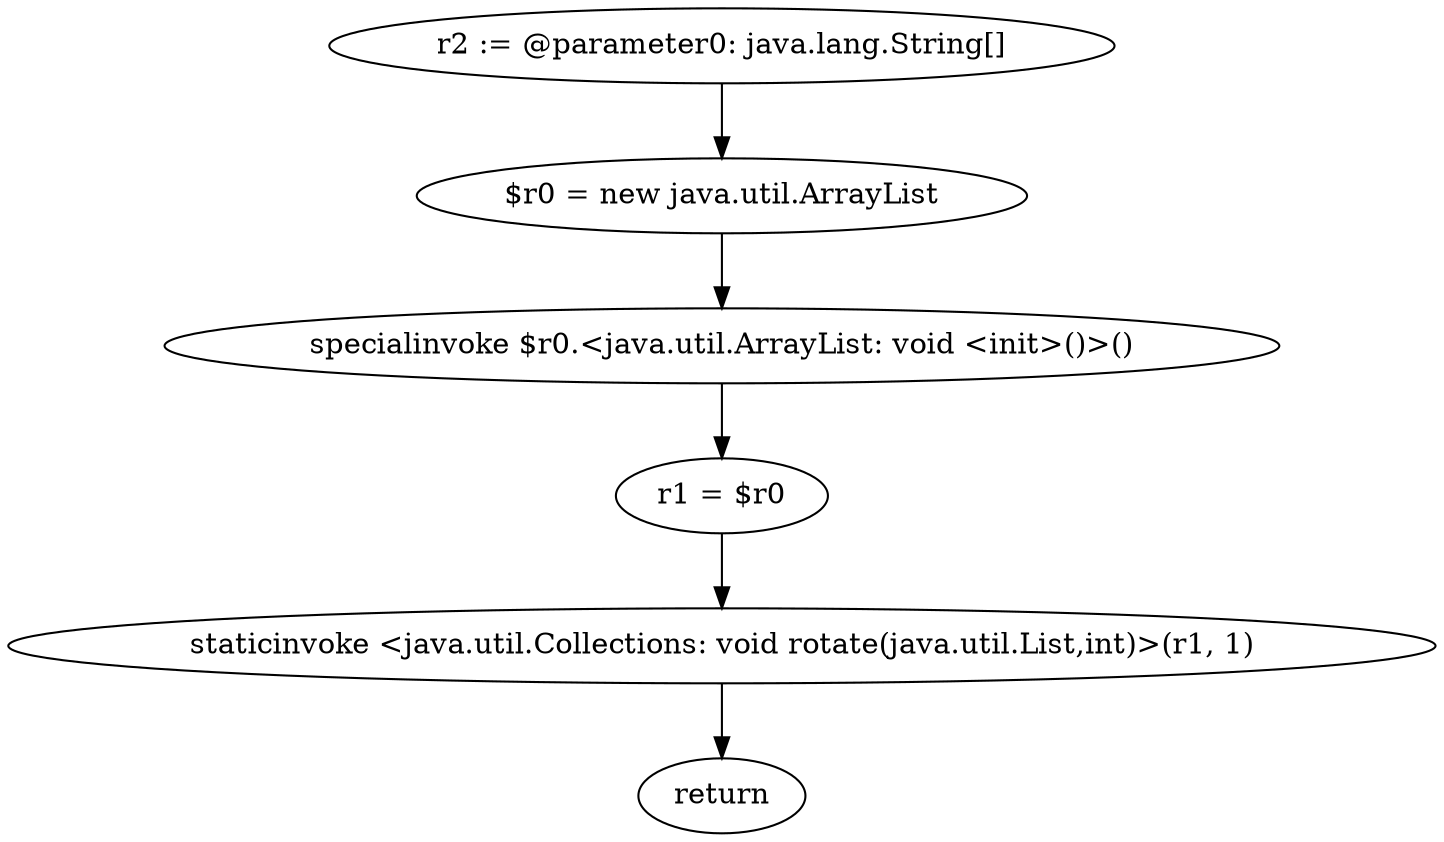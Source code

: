 digraph "unitGraph" {
    "r2 := @parameter0: java.lang.String[]"
    "$r0 = new java.util.ArrayList"
    "specialinvoke $r0.<java.util.ArrayList: void <init>()>()"
    "r1 = $r0"
    "staticinvoke <java.util.Collections: void rotate(java.util.List,int)>(r1, 1)"
    "return"
    "r2 := @parameter0: java.lang.String[]"->"$r0 = new java.util.ArrayList";
    "$r0 = new java.util.ArrayList"->"specialinvoke $r0.<java.util.ArrayList: void <init>()>()";
    "specialinvoke $r0.<java.util.ArrayList: void <init>()>()"->"r1 = $r0";
    "r1 = $r0"->"staticinvoke <java.util.Collections: void rotate(java.util.List,int)>(r1, 1)";
    "staticinvoke <java.util.Collections: void rotate(java.util.List,int)>(r1, 1)"->"return";
}
